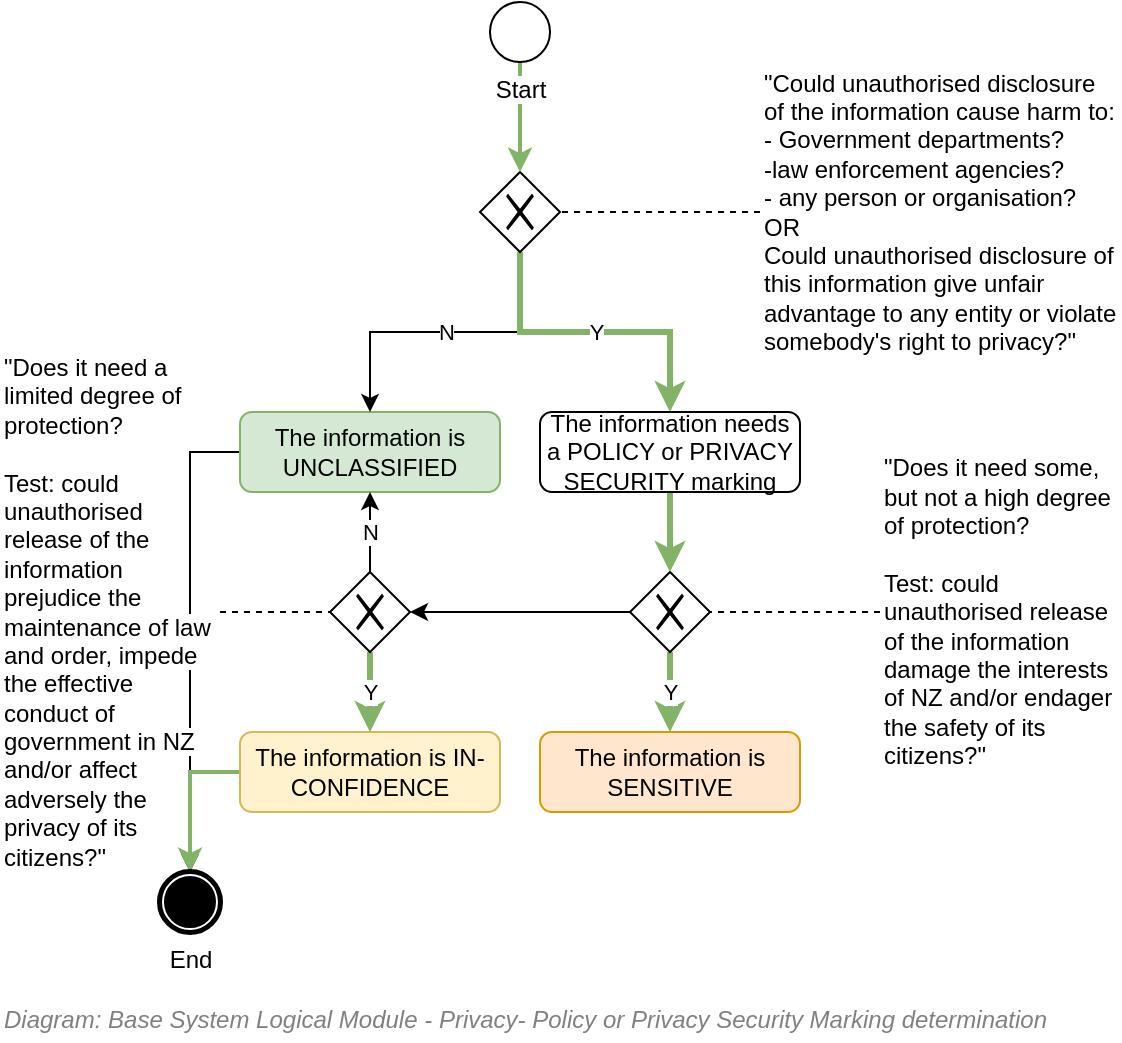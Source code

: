 <mxfile compressed="false" version="17.5.0" type="google">
  <diagram id="MJK_XeAVS45mUTJX33J0" name="Privacy/Privacy Policy or Security Marking">
    <mxGraphModel grid="1" page="1" gridSize="10" guides="1" tooltips="1" connect="1" arrows="1" fold="1" pageScale="1" pageWidth="827" pageHeight="1169" math="0" shadow="0">
      <root>
        <mxCell id="gkE1_S4WVJf_kwzcQEd8-0" />
        <mxCell id="gkE1_S4WVJf_kwzcQEd8-1" value="Diagram" parent="gkE1_S4WVJf_kwzcQEd8-0" />
        <mxCell id="gkE1_S4WVJf_kwzcQEd8-13" value="Y" style="edgeStyle=orthogonalEdgeStyle;rounded=0;orthogonalLoop=1;jettySize=auto;html=1;entryX=0.5;entryY=0;entryDx=0;entryDy=0;fillColor=#d5e8d4;strokeColor=#82b366;strokeWidth=3;" edge="1" parent="gkE1_S4WVJf_kwzcQEd8-1" source="gkE1_S4WVJf_kwzcQEd8-2" target="gkE1_S4WVJf_kwzcQEd8-6">
          <mxGeometry relative="1" as="geometry" />
        </mxCell>
        <mxCell id="gkE1_S4WVJf_kwzcQEd8-17" style="edgeStyle=orthogonalEdgeStyle;rounded=0;orthogonalLoop=1;jettySize=auto;html=1;entryX=1;entryY=0.5;entryDx=0;entryDy=0;" edge="1" parent="gkE1_S4WVJf_kwzcQEd8-1" source="gkE1_S4WVJf_kwzcQEd8-2" target="gkE1_S4WVJf_kwzcQEd8-14">
          <mxGeometry relative="1" as="geometry" />
        </mxCell>
        <mxCell id="gkE1_S4WVJf_kwzcQEd8-2" value="" style="shape=mxgraph.bpmn.shape;html=1;verticalLabelPosition=bottom;labelBackgroundColor=#ffffff;verticalAlign=top;align=center;perimeter=rhombusPerimeter;background=gateway;outlineConnect=0;outline=none;symbol=exclusiveGw;fontFamily=Helvetica;fontSize=12;fontColor=#000000;strokeColor=#000000;fillColor=#ffffff;" vertex="1" parent="gkE1_S4WVJf_kwzcQEd8-1">
          <mxGeometry x="435" y="450" width="40" height="40" as="geometry" />
        </mxCell>
        <mxCell id="gkE1_S4WVJf_kwzcQEd8-22" style="edgeStyle=orthogonalEdgeStyle;rounded=0;orthogonalLoop=1;jettySize=auto;html=1;entryX=1;entryY=0.5;entryDx=0;entryDy=0;dashed=1;endArrow=none;endFill=0;" edge="1" parent="gkE1_S4WVJf_kwzcQEd8-1" source="gkE1_S4WVJf_kwzcQEd8-4" target="gkE1_S4WVJf_kwzcQEd8-7">
          <mxGeometry relative="1" as="geometry" />
        </mxCell>
        <mxCell id="gkE1_S4WVJf_kwzcQEd8-4" value="&lt;span style=&quot;background-color: rgb(255 , 255 , 255)&quot;&gt;&quot;Could unauthorised disclosure of the information cause harm to:&lt;/span&gt;&lt;br&gt;&lt;span style=&quot;background-color: rgb(255 , 255 , 255)&quot;&gt;- Government departments?&lt;/span&gt;&lt;br&gt;&lt;span style=&quot;background-color: rgb(255 , 255 , 255)&quot;&gt;-law enforcement agencies?&lt;/span&gt;&lt;br&gt;&lt;span style=&quot;background-color: rgb(255 , 255 , 255)&quot;&gt;- any person or organisation?&lt;/span&gt;&lt;br&gt;&lt;span style=&quot;background-color: rgb(255 , 255 , 255)&quot;&gt;OR&lt;/span&gt;&lt;br&gt;&lt;span style=&quot;background-color: rgb(255 , 255 , 255)&quot;&gt;Could unauthorised disclosure of this information give unfair advantage to any entity or violate somebody&#39;s right to privacy?&quot;&lt;/span&gt;" style="text;html=1;strokeColor=none;fillColor=none;align=left;verticalAlign=middle;whiteSpace=wrap;rounded=0;" vertex="1" parent="gkE1_S4WVJf_kwzcQEd8-1">
          <mxGeometry x="500" y="200" width="180" height="140" as="geometry" />
        </mxCell>
        <mxCell id="gkE1_S4WVJf_kwzcQEd8-29" style="edgeStyle=orthogonalEdgeStyle;rounded=0;orthogonalLoop=1;jettySize=auto;html=1;endArrow=classic;endFill=1;entryX=0.5;entryY=0;entryDx=0;entryDy=0;" edge="1" parent="gkE1_S4WVJf_kwzcQEd8-1" source="gkE1_S4WVJf_kwzcQEd8-5" target="gkE1_S4WVJf_kwzcQEd8-25">
          <mxGeometry relative="1" as="geometry">
            <mxPoint x="380" y="650" as="targetPoint" />
          </mxGeometry>
        </mxCell>
        <mxCell id="gkE1_S4WVJf_kwzcQEd8-5" value="The information is UNCLASSIFIED" style="shape=ext;rounded=1;html=1;whiteSpace=wrap;fillColor=#d5e8d4;strokeColor=#82b366;" vertex="1" parent="gkE1_S4WVJf_kwzcQEd8-1">
          <mxGeometry x="240" y="370" width="130" height="40" as="geometry" />
        </mxCell>
        <mxCell id="gkE1_S4WVJf_kwzcQEd8-6" value="The information is SENSITIVE" style="shape=ext;rounded=1;html=1;whiteSpace=wrap;fillColor=#ffe6cc;strokeColor=#d79b00;" vertex="1" parent="gkE1_S4WVJf_kwzcQEd8-1">
          <mxGeometry x="390" y="530" width="130" height="40" as="geometry" />
        </mxCell>
        <mxCell id="gkE1_S4WVJf_kwzcQEd8-10" value="N" style="edgeStyle=orthogonalEdgeStyle;rounded=0;orthogonalLoop=1;jettySize=auto;html=1;entryX=0.5;entryY=0;entryDx=0;entryDy=0;" edge="1" parent="gkE1_S4WVJf_kwzcQEd8-1" source="gkE1_S4WVJf_kwzcQEd8-7" target="gkE1_S4WVJf_kwzcQEd8-5">
          <mxGeometry relative="1" as="geometry" />
        </mxCell>
        <mxCell id="gkE1_S4WVJf_kwzcQEd8-11" value="Y" style="edgeStyle=orthogonalEdgeStyle;rounded=0;orthogonalLoop=1;jettySize=auto;html=1;entryX=0.5;entryY=0;entryDx=0;entryDy=0;fillColor=#d5e8d4;strokeColor=#82b366;strokeWidth=3;" edge="1" parent="gkE1_S4WVJf_kwzcQEd8-1" source="gkE1_S4WVJf_kwzcQEd8-7" target="gkE1_S4WVJf_kwzcQEd8-9">
          <mxGeometry relative="1" as="geometry">
            <Array as="points">
              <mxPoint x="380" y="330" />
              <mxPoint x="455" y="330" />
            </Array>
          </mxGeometry>
        </mxCell>
        <mxCell id="gkE1_S4WVJf_kwzcQEd8-7" value="" style="shape=mxgraph.bpmn.shape;html=1;verticalLabelPosition=bottom;labelBackgroundColor=#ffffff;verticalAlign=top;align=center;perimeter=rhombusPerimeter;background=gateway;outlineConnect=0;outline=none;symbol=exclusiveGw;fontFamily=Helvetica;fontSize=12;fontColor=#000000;strokeColor=#000000;fillColor=#ffffff;" vertex="1" parent="gkE1_S4WVJf_kwzcQEd8-1">
          <mxGeometry x="360" y="250" width="40" height="40" as="geometry" />
        </mxCell>
        <mxCell id="gkE1_S4WVJf_kwzcQEd8-23" style="edgeStyle=orthogonalEdgeStyle;rounded=0;orthogonalLoop=1;jettySize=auto;html=1;entryX=1;entryY=0.5;entryDx=0;entryDy=0;dashed=1;endArrow=none;endFill=0;" edge="1" parent="gkE1_S4WVJf_kwzcQEd8-1" source="gkE1_S4WVJf_kwzcQEd8-8" target="gkE1_S4WVJf_kwzcQEd8-2">
          <mxGeometry relative="1" as="geometry" />
        </mxCell>
        <mxCell id="gkE1_S4WVJf_kwzcQEd8-8" value="&lt;span style=&quot;background-color: rgb(255 , 255 , 255)&quot;&gt;&quot;Does it need some, but not a high degree of protection?&lt;br&gt;&lt;/span&gt;&lt;br&gt;Test: could unauthorised release of the information damage the interests of NZ and/or endager the safety of its citizens?&quot;" style="text;html=1;strokeColor=none;fillColor=none;align=left;verticalAlign=middle;whiteSpace=wrap;rounded=0;" vertex="1" parent="gkE1_S4WVJf_kwzcQEd8-1">
          <mxGeometry x="560" y="395" width="120" height="150" as="geometry" />
        </mxCell>
        <mxCell id="gkE1_S4WVJf_kwzcQEd8-12" style="edgeStyle=orthogonalEdgeStyle;rounded=0;orthogonalLoop=1;jettySize=auto;html=1;entryX=0.5;entryY=0;entryDx=0;entryDy=0;fillColor=#d5e8d4;strokeColor=#82b366;strokeWidth=3;" edge="1" parent="gkE1_S4WVJf_kwzcQEd8-1" source="gkE1_S4WVJf_kwzcQEd8-9" target="gkE1_S4WVJf_kwzcQEd8-2">
          <mxGeometry relative="1" as="geometry" />
        </mxCell>
        <mxCell id="gkE1_S4WVJf_kwzcQEd8-9" value="The information needs a POLICY or PRIVACY SECURITY marking" style="shape=ext;rounded=1;html=1;whiteSpace=wrap;" vertex="1" parent="gkE1_S4WVJf_kwzcQEd8-1">
          <mxGeometry x="390" y="370" width="130" height="40" as="geometry" />
        </mxCell>
        <mxCell id="gkE1_S4WVJf_kwzcQEd8-18" value="N" style="edgeStyle=orthogonalEdgeStyle;rounded=0;orthogonalLoop=1;jettySize=auto;html=1;entryX=0.5;entryY=1;entryDx=0;entryDy=0;" edge="1" parent="gkE1_S4WVJf_kwzcQEd8-1" source="gkE1_S4WVJf_kwzcQEd8-14" target="gkE1_S4WVJf_kwzcQEd8-5">
          <mxGeometry relative="1" as="geometry" />
        </mxCell>
        <mxCell id="gkE1_S4WVJf_kwzcQEd8-20" value="Y" style="edgeStyle=orthogonalEdgeStyle;rounded=0;orthogonalLoop=1;jettySize=auto;html=1;entryX=0.5;entryY=0;entryDx=0;entryDy=0;fillColor=#d5e8d4;strokeColor=#82b366;strokeWidth=3;" edge="1" parent="gkE1_S4WVJf_kwzcQEd8-1" source="gkE1_S4WVJf_kwzcQEd8-14" target="gkE1_S4WVJf_kwzcQEd8-19">
          <mxGeometry relative="1" as="geometry" />
        </mxCell>
        <mxCell id="gkE1_S4WVJf_kwzcQEd8-14" value="" style="shape=mxgraph.bpmn.shape;html=1;verticalLabelPosition=bottom;labelBackgroundColor=#ffffff;verticalAlign=top;align=center;perimeter=rhombusPerimeter;background=gateway;outlineConnect=0;outline=none;symbol=exclusiveGw;fontFamily=Helvetica;fontSize=12;fontColor=#000000;strokeColor=#000000;fillColor=#ffffff;" vertex="1" parent="gkE1_S4WVJf_kwzcQEd8-1">
          <mxGeometry x="285" y="450" width="40" height="40" as="geometry" />
        </mxCell>
        <mxCell id="gkE1_S4WVJf_kwzcQEd8-24" style="edgeStyle=orthogonalEdgeStyle;rounded=0;orthogonalLoop=1;jettySize=auto;html=1;entryX=0;entryY=0.5;entryDx=0;entryDy=0;dashed=1;endArrow=none;endFill=0;" edge="1" parent="gkE1_S4WVJf_kwzcQEd8-1" source="gkE1_S4WVJf_kwzcQEd8-15" target="gkE1_S4WVJf_kwzcQEd8-14">
          <mxGeometry relative="1" as="geometry" />
        </mxCell>
        <mxCell id="gkE1_S4WVJf_kwzcQEd8-15" value="&lt;span style=&quot;background-color: rgb(255 , 255 , 255)&quot;&gt;&quot;Does it need a limited degree of protection?&lt;br&gt;&lt;br&gt;Test: could unauthorised release of the information prejudice the maintenance of law and order, impede the effective conduct of government in NZ and/or affect adversely the privacy of its citizens?&quot;&lt;br&gt;&lt;/span&gt;" style="text;html=1;strokeColor=none;fillColor=none;align=left;verticalAlign=middle;whiteSpace=wrap;rounded=0;" vertex="1" parent="gkE1_S4WVJf_kwzcQEd8-1">
          <mxGeometry x="120" y="340" width="110" height="260" as="geometry" />
        </mxCell>
        <mxCell id="gkE1_S4WVJf_kwzcQEd8-28" style="edgeStyle=orthogonalEdgeStyle;rounded=0;orthogonalLoop=1;jettySize=auto;html=1;entryX=0.5;entryY=0;entryDx=0;entryDy=0;endArrow=classic;endFill=1;strokeWidth=2;fillColor=#d5e8d4;strokeColor=#82b366;" edge="1" parent="gkE1_S4WVJf_kwzcQEd8-1" source="gkE1_S4WVJf_kwzcQEd8-19" target="gkE1_S4WVJf_kwzcQEd8-25">
          <mxGeometry relative="1" as="geometry" />
        </mxCell>
        <mxCell id="gkE1_S4WVJf_kwzcQEd8-19" value="The information is IN-CONFIDENCE" style="shape=ext;rounded=1;html=1;whiteSpace=wrap;fillColor=#fff2cc;strokeColor=#d6b656;" vertex="1" parent="gkE1_S4WVJf_kwzcQEd8-1">
          <mxGeometry x="240" y="530" width="130" height="40" as="geometry" />
        </mxCell>
        <mxCell id="gkE1_S4WVJf_kwzcQEd8-25" value="End" style="shape=mxgraph.bpmn.shape;html=1;verticalLabelPosition=bottom;labelBackgroundColor=#ffffff;verticalAlign=top;align=center;perimeter=ellipsePerimeter;outlineConnect=0;outline=end;symbol=terminate;" vertex="1" parent="gkE1_S4WVJf_kwzcQEd8-1">
          <mxGeometry x="200" y="600" width="30" height="30" as="geometry" />
        </mxCell>
        <mxCell id="gkE1_S4WVJf_kwzcQEd8-27" style="edgeStyle=orthogonalEdgeStyle;rounded=0;orthogonalLoop=1;jettySize=auto;html=1;entryX=0.5;entryY=0;entryDx=0;entryDy=0;endArrow=classic;endFill=1;fillColor=#d5e8d4;strokeColor=#82b366;strokeWidth=2;" edge="1" parent="gkE1_S4WVJf_kwzcQEd8-1" source="gkE1_S4WVJf_kwzcQEd8-26" target="gkE1_S4WVJf_kwzcQEd8-7">
          <mxGeometry relative="1" as="geometry" />
        </mxCell>
        <mxCell id="gkE1_S4WVJf_kwzcQEd8-26" value="Start" style="shape=mxgraph.bpmn.shape;html=1;verticalLabelPosition=bottom;labelBackgroundColor=#ffffff;verticalAlign=top;align=center;perimeter=ellipsePerimeter;outlineConnect=0;outline=standard;symbol=general;" vertex="1" parent="gkE1_S4WVJf_kwzcQEd8-1">
          <mxGeometry x="365" y="165" width="30" height="30" as="geometry" />
        </mxCell>
        <mxCell id="VeIg465drX5wpryKY_6S-0" value="&lt;font style=&quot;font-size: 12px&quot;&gt;&lt;span style=&quot;font-size: 12px&quot;&gt;Diagram: Base System Logical Module -&amp;nbsp;&lt;/span&gt;Privacy- Policy or Privacy Security Marking determination&lt;/font&gt;" style="text;strokeColor=none;fillColor=none;html=1;fontSize=24;fontStyle=2;verticalAlign=middle;align=left;shadow=0;glass=0;comic=0;opacity=30;fontColor=#808080;" vertex="1" parent="gkE1_S4WVJf_kwzcQEd8-1">
          <mxGeometry x="120" y="660" width="520" height="20" as="geometry" />
        </mxCell>
        <mxCell id="VeIg465drX5wpryKY_6S-1" value="Title/Diagram" parent="gkE1_S4WVJf_kwzcQEd8-0" />
      </root>
    </mxGraphModel>
  </diagram>
</mxfile>
